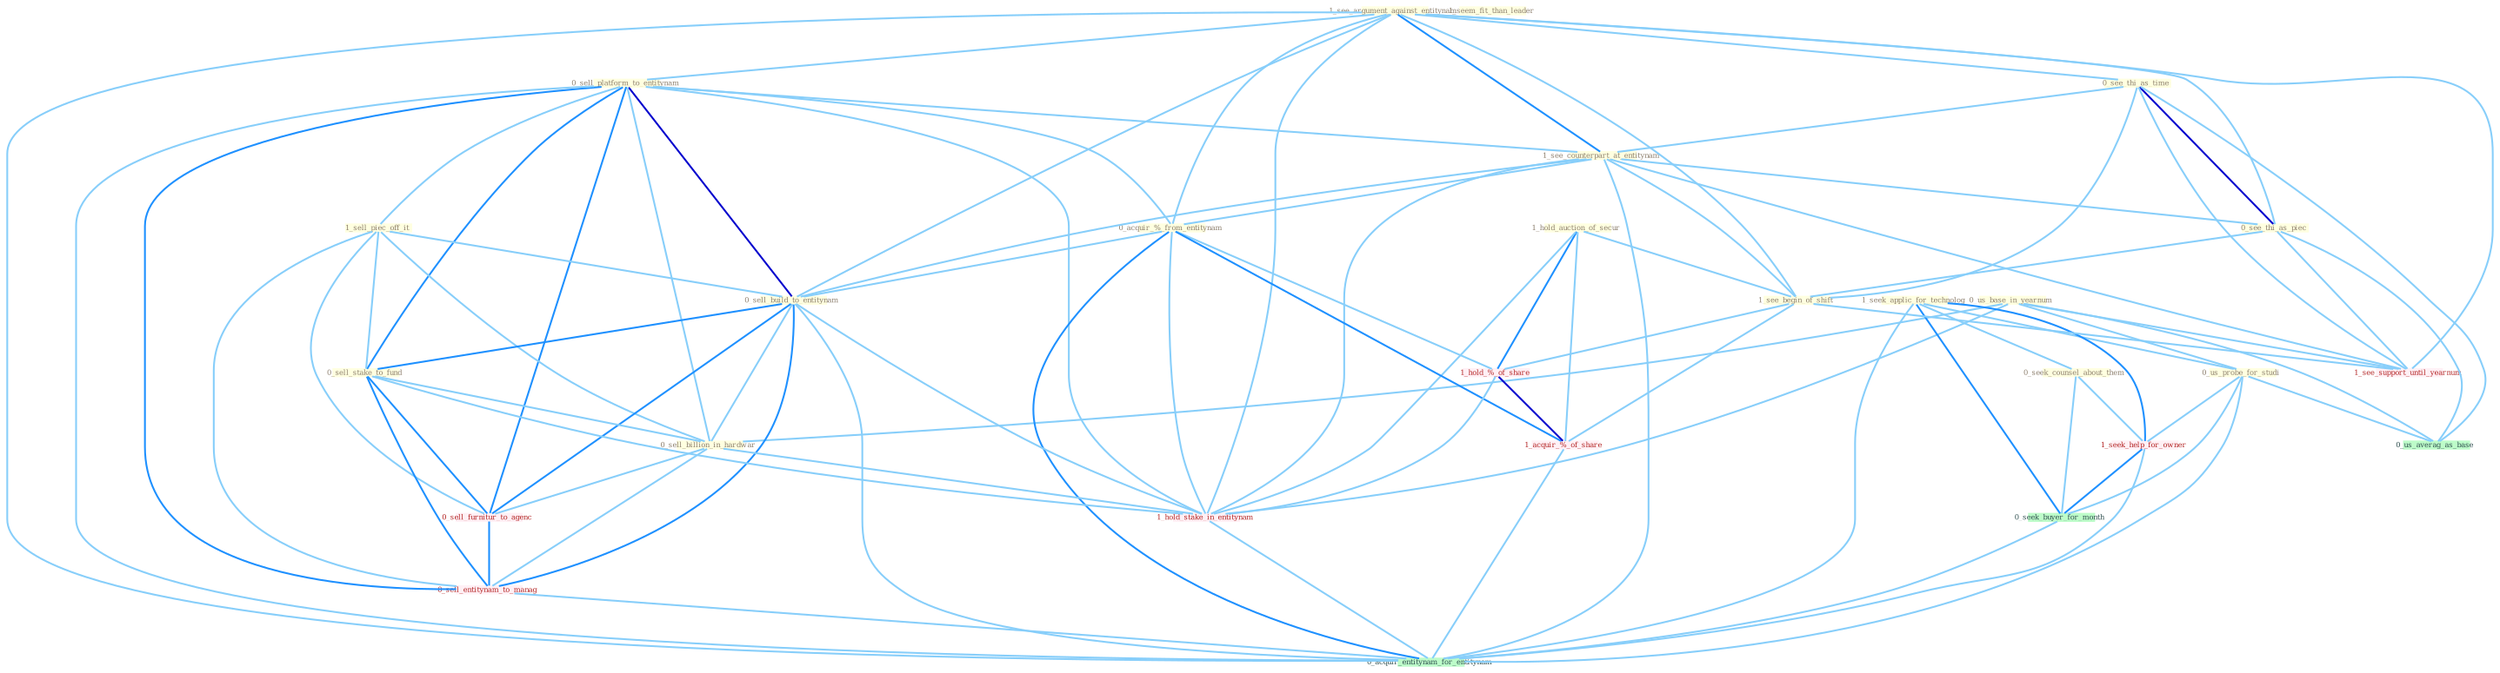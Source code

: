 Graph G{ 
    node
    [shape=polygon,style=filled,width=.5,height=.06,color="#BDFCC9",fixedsize=true,fontsize=4,
    fontcolor="#2f4f4f"];
    {node
    [color="#ffffe0", fontcolor="#8b7d6b"] "1_see_argument_against_entitynam " "0_see_thi_as_time " "0_sell_platform_to_entitynam " "1_hold_auction_of_secur " "0_us_base_in_yearnum " "1_sell_piec_off_it " "1_seek_applic_for_technolog " "1_see_counterpart_at_entitynam " "0_see_thi_as_piec " "1_seem_fit_than_leader " "0_seek_counsel_about_them " "0_us_probe_for_studi " "0_acquir_%_from_entitynam " "1_see_begin_of_shift " "0_sell_build_to_entitynam " "0_sell_stake_to_fund " "0_sell_billion_in_hardwar "}
{node [color="#fff0f5", fontcolor="#b22222"] "1_hold_%_of_share " "1_hold_stake_in_entitynam " "1_seek_help_for_owner " "1_acquir_%_of_share " "1_see_support_until_yearnum " "0_sell_furnitur_to_agenc " "0_sell_entitynam_to_manag "}
edge [color="#B0E2FF"];

	"1_see_argument_against_entitynam " -- "0_see_thi_as_time " [w="1", color="#87cefa" ];
	"1_see_argument_against_entitynam " -- "0_sell_platform_to_entitynam " [w="1", color="#87cefa" ];
	"1_see_argument_against_entitynam " -- "1_see_counterpart_at_entitynam " [w="2", color="#1e90ff" , len=0.8];
	"1_see_argument_against_entitynam " -- "0_see_thi_as_piec " [w="1", color="#87cefa" ];
	"1_see_argument_against_entitynam " -- "0_acquir_%_from_entitynam " [w="1", color="#87cefa" ];
	"1_see_argument_against_entitynam " -- "1_see_begin_of_shift " [w="1", color="#87cefa" ];
	"1_see_argument_against_entitynam " -- "0_sell_build_to_entitynam " [w="1", color="#87cefa" ];
	"1_see_argument_against_entitynam " -- "1_hold_stake_in_entitynam " [w="1", color="#87cefa" ];
	"1_see_argument_against_entitynam " -- "1_see_support_until_yearnum " [w="1", color="#87cefa" ];
	"1_see_argument_against_entitynam " -- "0_acquir_entitynam_for_entitynam " [w="1", color="#87cefa" ];
	"0_see_thi_as_time " -- "1_see_counterpart_at_entitynam " [w="1", color="#87cefa" ];
	"0_see_thi_as_time " -- "0_see_thi_as_piec " [w="3", color="#0000cd" , len=0.6];
	"0_see_thi_as_time " -- "1_see_begin_of_shift " [w="1", color="#87cefa" ];
	"0_see_thi_as_time " -- "1_see_support_until_yearnum " [w="1", color="#87cefa" ];
	"0_see_thi_as_time " -- "0_us_averag_as_base " [w="1", color="#87cefa" ];
	"0_sell_platform_to_entitynam " -- "1_sell_piec_off_it " [w="1", color="#87cefa" ];
	"0_sell_platform_to_entitynam " -- "1_see_counterpart_at_entitynam " [w="1", color="#87cefa" ];
	"0_sell_platform_to_entitynam " -- "0_acquir_%_from_entitynam " [w="1", color="#87cefa" ];
	"0_sell_platform_to_entitynam " -- "0_sell_build_to_entitynam " [w="3", color="#0000cd" , len=0.6];
	"0_sell_platform_to_entitynam " -- "0_sell_stake_to_fund " [w="2", color="#1e90ff" , len=0.8];
	"0_sell_platform_to_entitynam " -- "0_sell_billion_in_hardwar " [w="1", color="#87cefa" ];
	"0_sell_platform_to_entitynam " -- "1_hold_stake_in_entitynam " [w="1", color="#87cefa" ];
	"0_sell_platform_to_entitynam " -- "0_sell_furnitur_to_agenc " [w="2", color="#1e90ff" , len=0.8];
	"0_sell_platform_to_entitynam " -- "0_sell_entitynam_to_manag " [w="2", color="#1e90ff" , len=0.8];
	"0_sell_platform_to_entitynam " -- "0_acquir_entitynam_for_entitynam " [w="1", color="#87cefa" ];
	"1_hold_auction_of_secur " -- "1_see_begin_of_shift " [w="1", color="#87cefa" ];
	"1_hold_auction_of_secur " -- "1_hold_%_of_share " [w="2", color="#1e90ff" , len=0.8];
	"1_hold_auction_of_secur " -- "1_hold_stake_in_entitynam " [w="1", color="#87cefa" ];
	"1_hold_auction_of_secur " -- "1_acquir_%_of_share " [w="1", color="#87cefa" ];
	"0_us_base_in_yearnum " -- "0_us_probe_for_studi " [w="1", color="#87cefa" ];
	"0_us_base_in_yearnum " -- "0_sell_billion_in_hardwar " [w="1", color="#87cefa" ];
	"0_us_base_in_yearnum " -- "1_hold_stake_in_entitynam " [w="1", color="#87cefa" ];
	"0_us_base_in_yearnum " -- "1_see_support_until_yearnum " [w="1", color="#87cefa" ];
	"0_us_base_in_yearnum " -- "0_us_averag_as_base " [w="1", color="#87cefa" ];
	"1_sell_piec_off_it " -- "0_sell_build_to_entitynam " [w="1", color="#87cefa" ];
	"1_sell_piec_off_it " -- "0_sell_stake_to_fund " [w="1", color="#87cefa" ];
	"1_sell_piec_off_it " -- "0_sell_billion_in_hardwar " [w="1", color="#87cefa" ];
	"1_sell_piec_off_it " -- "0_sell_furnitur_to_agenc " [w="1", color="#87cefa" ];
	"1_sell_piec_off_it " -- "0_sell_entitynam_to_manag " [w="1", color="#87cefa" ];
	"1_seek_applic_for_technolog " -- "0_seek_counsel_about_them " [w="1", color="#87cefa" ];
	"1_seek_applic_for_technolog " -- "0_us_probe_for_studi " [w="1", color="#87cefa" ];
	"1_seek_applic_for_technolog " -- "1_seek_help_for_owner " [w="2", color="#1e90ff" , len=0.8];
	"1_seek_applic_for_technolog " -- "0_seek_buyer_for_month " [w="2", color="#1e90ff" , len=0.8];
	"1_seek_applic_for_technolog " -- "0_acquir_entitynam_for_entitynam " [w="1", color="#87cefa" ];
	"1_see_counterpart_at_entitynam " -- "0_see_thi_as_piec " [w="1", color="#87cefa" ];
	"1_see_counterpart_at_entitynam " -- "0_acquir_%_from_entitynam " [w="1", color="#87cefa" ];
	"1_see_counterpart_at_entitynam " -- "1_see_begin_of_shift " [w="1", color="#87cefa" ];
	"1_see_counterpart_at_entitynam " -- "0_sell_build_to_entitynam " [w="1", color="#87cefa" ];
	"1_see_counterpart_at_entitynam " -- "1_hold_stake_in_entitynam " [w="1", color="#87cefa" ];
	"1_see_counterpart_at_entitynam " -- "1_see_support_until_yearnum " [w="1", color="#87cefa" ];
	"1_see_counterpart_at_entitynam " -- "0_acquir_entitynam_for_entitynam " [w="1", color="#87cefa" ];
	"0_see_thi_as_piec " -- "1_see_begin_of_shift " [w="1", color="#87cefa" ];
	"0_see_thi_as_piec " -- "1_see_support_until_yearnum " [w="1", color="#87cefa" ];
	"0_see_thi_as_piec " -- "0_us_averag_as_base " [w="1", color="#87cefa" ];
	"0_seek_counsel_about_them " -- "1_seek_help_for_owner " [w="1", color="#87cefa" ];
	"0_seek_counsel_about_them " -- "0_seek_buyer_for_month " [w="1", color="#87cefa" ];
	"0_us_probe_for_studi " -- "1_seek_help_for_owner " [w="1", color="#87cefa" ];
	"0_us_probe_for_studi " -- "0_seek_buyer_for_month " [w="1", color="#87cefa" ];
	"0_us_probe_for_studi " -- "0_us_averag_as_base " [w="1", color="#87cefa" ];
	"0_us_probe_for_studi " -- "0_acquir_entitynam_for_entitynam " [w="1", color="#87cefa" ];
	"0_acquir_%_from_entitynam " -- "0_sell_build_to_entitynam " [w="1", color="#87cefa" ];
	"0_acquir_%_from_entitynam " -- "1_hold_%_of_share " [w="1", color="#87cefa" ];
	"0_acquir_%_from_entitynam " -- "1_hold_stake_in_entitynam " [w="1", color="#87cefa" ];
	"0_acquir_%_from_entitynam " -- "1_acquir_%_of_share " [w="2", color="#1e90ff" , len=0.8];
	"0_acquir_%_from_entitynam " -- "0_acquir_entitynam_for_entitynam " [w="2", color="#1e90ff" , len=0.8];
	"1_see_begin_of_shift " -- "1_hold_%_of_share " [w="1", color="#87cefa" ];
	"1_see_begin_of_shift " -- "1_acquir_%_of_share " [w="1", color="#87cefa" ];
	"1_see_begin_of_shift " -- "1_see_support_until_yearnum " [w="1", color="#87cefa" ];
	"0_sell_build_to_entitynam " -- "0_sell_stake_to_fund " [w="2", color="#1e90ff" , len=0.8];
	"0_sell_build_to_entitynam " -- "0_sell_billion_in_hardwar " [w="1", color="#87cefa" ];
	"0_sell_build_to_entitynam " -- "1_hold_stake_in_entitynam " [w="1", color="#87cefa" ];
	"0_sell_build_to_entitynam " -- "0_sell_furnitur_to_agenc " [w="2", color="#1e90ff" , len=0.8];
	"0_sell_build_to_entitynam " -- "0_sell_entitynam_to_manag " [w="2", color="#1e90ff" , len=0.8];
	"0_sell_build_to_entitynam " -- "0_acquir_entitynam_for_entitynam " [w="1", color="#87cefa" ];
	"0_sell_stake_to_fund " -- "0_sell_billion_in_hardwar " [w="1", color="#87cefa" ];
	"0_sell_stake_to_fund " -- "1_hold_stake_in_entitynam " [w="1", color="#87cefa" ];
	"0_sell_stake_to_fund " -- "0_sell_furnitur_to_agenc " [w="2", color="#1e90ff" , len=0.8];
	"0_sell_stake_to_fund " -- "0_sell_entitynam_to_manag " [w="2", color="#1e90ff" , len=0.8];
	"0_sell_billion_in_hardwar " -- "1_hold_stake_in_entitynam " [w="1", color="#87cefa" ];
	"0_sell_billion_in_hardwar " -- "0_sell_furnitur_to_agenc " [w="1", color="#87cefa" ];
	"0_sell_billion_in_hardwar " -- "0_sell_entitynam_to_manag " [w="1", color="#87cefa" ];
	"1_hold_%_of_share " -- "1_hold_stake_in_entitynam " [w="1", color="#87cefa" ];
	"1_hold_%_of_share " -- "1_acquir_%_of_share " [w="3", color="#0000cd" , len=0.6];
	"1_hold_stake_in_entitynam " -- "0_acquir_entitynam_for_entitynam " [w="1", color="#87cefa" ];
	"1_seek_help_for_owner " -- "0_seek_buyer_for_month " [w="2", color="#1e90ff" , len=0.8];
	"1_seek_help_for_owner " -- "0_acquir_entitynam_for_entitynam " [w="1", color="#87cefa" ];
	"0_seek_buyer_for_month " -- "0_acquir_entitynam_for_entitynam " [w="1", color="#87cefa" ];
	"1_acquir_%_of_share " -- "0_acquir_entitynam_for_entitynam " [w="1", color="#87cefa" ];
	"0_sell_furnitur_to_agenc " -- "0_sell_entitynam_to_manag " [w="2", color="#1e90ff" , len=0.8];
	"0_sell_entitynam_to_manag " -- "0_acquir_entitynam_for_entitynam " [w="1", color="#87cefa" ];
}